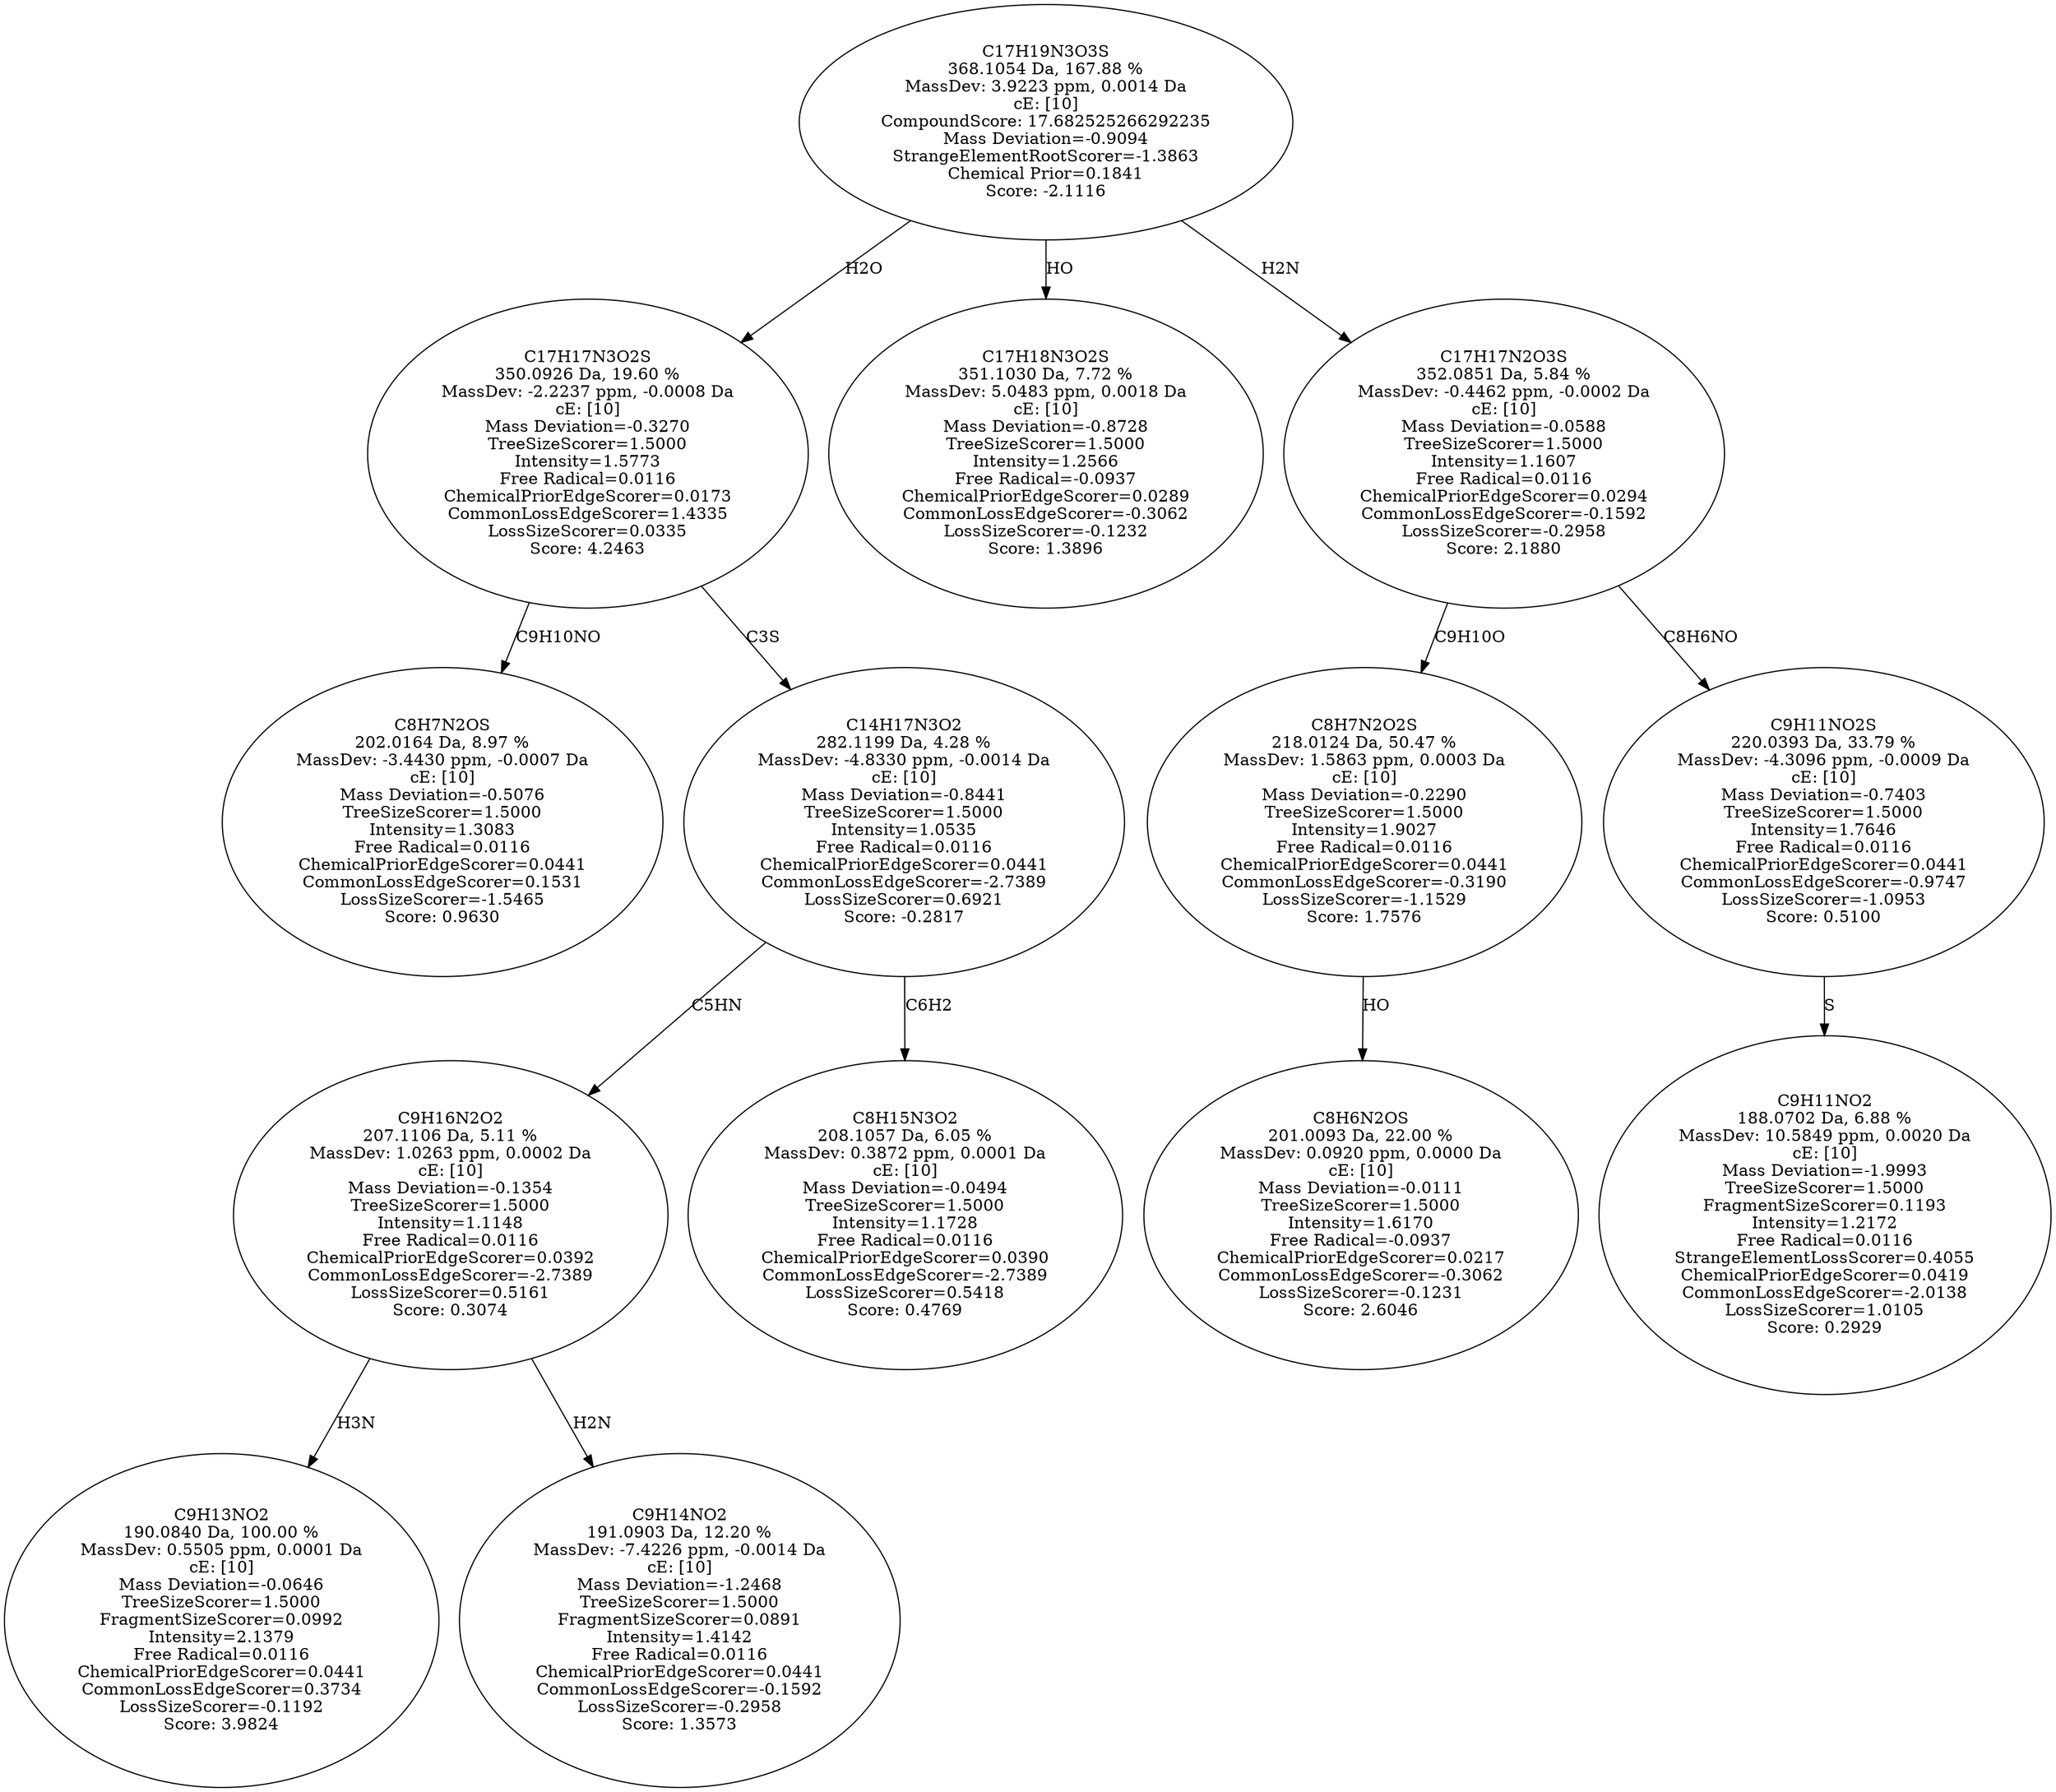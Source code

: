 strict digraph {
v1 [label="C8H7N2OS\n202.0164 Da, 8.97 %\nMassDev: -3.4430 ppm, -0.0007 Da\ncE: [10]\nMass Deviation=-0.5076\nTreeSizeScorer=1.5000\nIntensity=1.3083\nFree Radical=0.0116\nChemicalPriorEdgeScorer=0.0441\nCommonLossEdgeScorer=0.1531\nLossSizeScorer=-1.5465\nScore: 0.9630"];
v2 [label="C9H13NO2\n190.0840 Da, 100.00 %\nMassDev: 0.5505 ppm, 0.0001 Da\ncE: [10]\nMass Deviation=-0.0646\nTreeSizeScorer=1.5000\nFragmentSizeScorer=0.0992\nIntensity=2.1379\nFree Radical=0.0116\nChemicalPriorEdgeScorer=0.0441\nCommonLossEdgeScorer=0.3734\nLossSizeScorer=-0.1192\nScore: 3.9824"];
v3 [label="C9H14NO2\n191.0903 Da, 12.20 %\nMassDev: -7.4226 ppm, -0.0014 Da\ncE: [10]\nMass Deviation=-1.2468\nTreeSizeScorer=1.5000\nFragmentSizeScorer=0.0891\nIntensity=1.4142\nFree Radical=0.0116\nChemicalPriorEdgeScorer=0.0441\nCommonLossEdgeScorer=-0.1592\nLossSizeScorer=-0.2958\nScore: 1.3573"];
v4 [label="C9H16N2O2\n207.1106 Da, 5.11 %\nMassDev: 1.0263 ppm, 0.0002 Da\ncE: [10]\nMass Deviation=-0.1354\nTreeSizeScorer=1.5000\nIntensity=1.1148\nFree Radical=0.0116\nChemicalPriorEdgeScorer=0.0392\nCommonLossEdgeScorer=-2.7389\nLossSizeScorer=0.5161\nScore: 0.3074"];
v5 [label="C8H15N3O2\n208.1057 Da, 6.05 %\nMassDev: 0.3872 ppm, 0.0001 Da\ncE: [10]\nMass Deviation=-0.0494\nTreeSizeScorer=1.5000\nIntensity=1.1728\nFree Radical=0.0116\nChemicalPriorEdgeScorer=0.0390\nCommonLossEdgeScorer=-2.7389\nLossSizeScorer=0.5418\nScore: 0.4769"];
v6 [label="C14H17N3O2\n282.1199 Da, 4.28 %\nMassDev: -4.8330 ppm, -0.0014 Da\ncE: [10]\nMass Deviation=-0.8441\nTreeSizeScorer=1.5000\nIntensity=1.0535\nFree Radical=0.0116\nChemicalPriorEdgeScorer=0.0441\nCommonLossEdgeScorer=-2.7389\nLossSizeScorer=0.6921\nScore: -0.2817"];
v7 [label="C17H17N3O2S\n350.0926 Da, 19.60 %\nMassDev: -2.2237 ppm, -0.0008 Da\ncE: [10]\nMass Deviation=-0.3270\nTreeSizeScorer=1.5000\nIntensity=1.5773\nFree Radical=0.0116\nChemicalPriorEdgeScorer=0.0173\nCommonLossEdgeScorer=1.4335\nLossSizeScorer=0.0335\nScore: 4.2463"];
v8 [label="C17H18N3O2S\n351.1030 Da, 7.72 %\nMassDev: 5.0483 ppm, 0.0018 Da\ncE: [10]\nMass Deviation=-0.8728\nTreeSizeScorer=1.5000\nIntensity=1.2566\nFree Radical=-0.0937\nChemicalPriorEdgeScorer=0.0289\nCommonLossEdgeScorer=-0.3062\nLossSizeScorer=-0.1232\nScore: 1.3896"];
v9 [label="C8H6N2OS\n201.0093 Da, 22.00 %\nMassDev: 0.0920 ppm, 0.0000 Da\ncE: [10]\nMass Deviation=-0.0111\nTreeSizeScorer=1.5000\nIntensity=1.6170\nFree Radical=-0.0937\nChemicalPriorEdgeScorer=0.0217\nCommonLossEdgeScorer=-0.3062\nLossSizeScorer=-0.1231\nScore: 2.6046"];
v10 [label="C8H7N2O2S\n218.0124 Da, 50.47 %\nMassDev: 1.5863 ppm, 0.0003 Da\ncE: [10]\nMass Deviation=-0.2290\nTreeSizeScorer=1.5000\nIntensity=1.9027\nFree Radical=0.0116\nChemicalPriorEdgeScorer=0.0441\nCommonLossEdgeScorer=-0.3190\nLossSizeScorer=-1.1529\nScore: 1.7576"];
v11 [label="C9H11NO2\n188.0702 Da, 6.88 %\nMassDev: 10.5849 ppm, 0.0020 Da\ncE: [10]\nMass Deviation=-1.9993\nTreeSizeScorer=1.5000\nFragmentSizeScorer=0.1193\nIntensity=1.2172\nFree Radical=0.0116\nStrangeElementLossScorer=0.4055\nChemicalPriorEdgeScorer=0.0419\nCommonLossEdgeScorer=-2.0138\nLossSizeScorer=1.0105\nScore: 0.2929"];
v12 [label="C9H11NO2S\n220.0393 Da, 33.79 %\nMassDev: -4.3096 ppm, -0.0009 Da\ncE: [10]\nMass Deviation=-0.7403\nTreeSizeScorer=1.5000\nIntensity=1.7646\nFree Radical=0.0116\nChemicalPriorEdgeScorer=0.0441\nCommonLossEdgeScorer=-0.9747\nLossSizeScorer=-1.0953\nScore: 0.5100"];
v13 [label="C17H17N2O3S\n352.0851 Da, 5.84 %\nMassDev: -0.4462 ppm, -0.0002 Da\ncE: [10]\nMass Deviation=-0.0588\nTreeSizeScorer=1.5000\nIntensity=1.1607\nFree Radical=0.0116\nChemicalPriorEdgeScorer=0.0294\nCommonLossEdgeScorer=-0.1592\nLossSizeScorer=-0.2958\nScore: 2.1880"];
v14 [label="C17H19N3O3S\n368.1054 Da, 167.88 %\nMassDev: 3.9223 ppm, 0.0014 Da\ncE: [10]\nCompoundScore: 17.682525266292235\nMass Deviation=-0.9094\nStrangeElementRootScorer=-1.3863\nChemical Prior=0.1841\nScore: -2.1116"];
v7 -> v1 [label="C9H10NO"];
v4 -> v2 [label="H3N"];
v4 -> v3 [label="H2N"];
v6 -> v4 [label="C5HN"];
v6 -> v5 [label="C6H2"];
v7 -> v6 [label="C3S"];
v14 -> v7 [label="H2O"];
v14 -> v8 [label="HO"];
v10 -> v9 [label="HO"];
v13 -> v10 [label="C9H10O"];
v12 -> v11 [label="S"];
v13 -> v12 [label="C8H6NO"];
v14 -> v13 [label="H2N"];
}